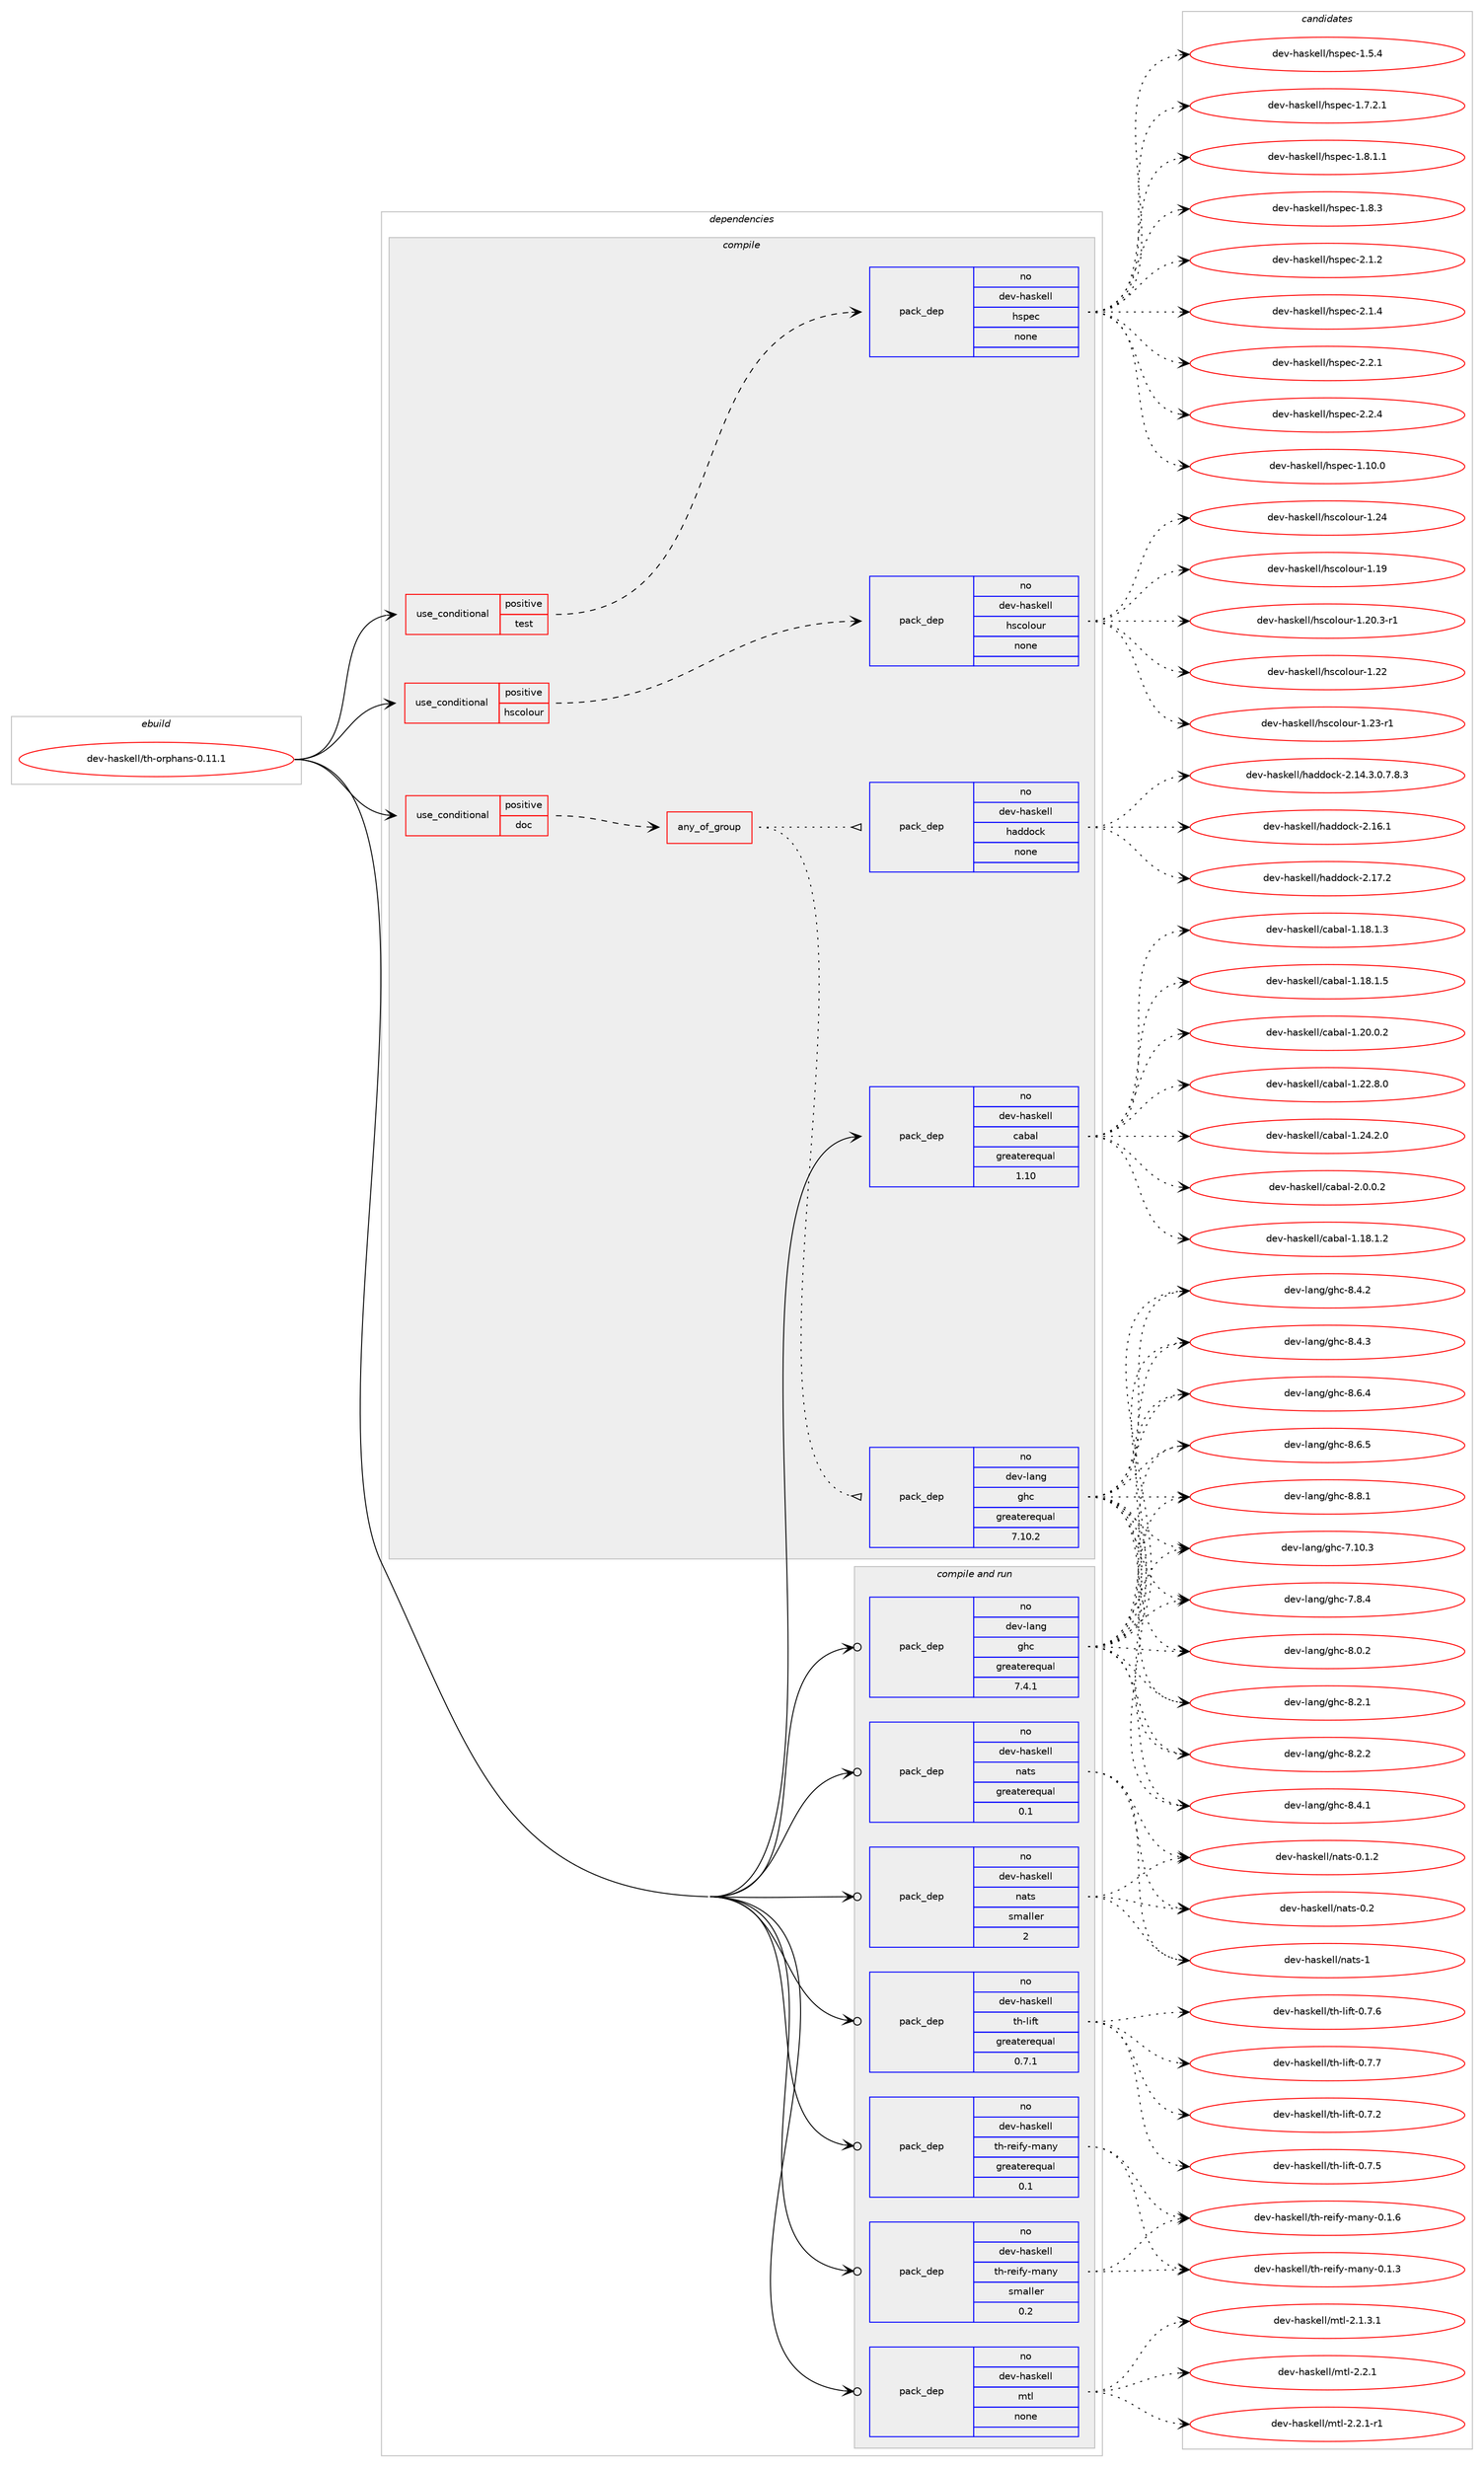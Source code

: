 digraph prolog {

# *************
# Graph options
# *************

newrank=true;
concentrate=true;
compound=true;
graph [rankdir=LR,fontname=Helvetica,fontsize=10,ranksep=1.5];#, ranksep=2.5, nodesep=0.2];
edge  [arrowhead=vee];
node  [fontname=Helvetica,fontsize=10];

# **********
# The ebuild
# **********

subgraph cluster_leftcol {
color=gray;
rank=same;
label=<<i>ebuild</i>>;
id [label="dev-haskell/th-orphans-0.11.1", color=red, width=4, href="../dev-haskell/th-orphans-0.11.1.svg"];
}

# ****************
# The dependencies
# ****************

subgraph cluster_midcol {
color=gray;
label=<<i>dependencies</i>>;
subgraph cluster_compile {
fillcolor="#eeeeee";
style=filled;
label=<<i>compile</i>>;
subgraph cond127913 {
dependency545999 [label=<<TABLE BORDER="0" CELLBORDER="1" CELLSPACING="0" CELLPADDING="4"><TR><TD ROWSPAN="3" CELLPADDING="10">use_conditional</TD></TR><TR><TD>positive</TD></TR><TR><TD>doc</TD></TR></TABLE>>, shape=none, color=red];
subgraph any10610 {
dependency546000 [label=<<TABLE BORDER="0" CELLBORDER="1" CELLSPACING="0" CELLPADDING="4"><TR><TD CELLPADDING="10">any_of_group</TD></TR></TABLE>>, shape=none, color=red];subgraph pack407119 {
dependency546001 [label=<<TABLE BORDER="0" CELLBORDER="1" CELLSPACING="0" CELLPADDING="4" WIDTH="220"><TR><TD ROWSPAN="6" CELLPADDING="30">pack_dep</TD></TR><TR><TD WIDTH="110">no</TD></TR><TR><TD>dev-haskell</TD></TR><TR><TD>haddock</TD></TR><TR><TD>none</TD></TR><TR><TD></TD></TR></TABLE>>, shape=none, color=blue];
}
dependency546000:e -> dependency546001:w [weight=20,style="dotted",arrowhead="oinv"];
subgraph pack407120 {
dependency546002 [label=<<TABLE BORDER="0" CELLBORDER="1" CELLSPACING="0" CELLPADDING="4" WIDTH="220"><TR><TD ROWSPAN="6" CELLPADDING="30">pack_dep</TD></TR><TR><TD WIDTH="110">no</TD></TR><TR><TD>dev-lang</TD></TR><TR><TD>ghc</TD></TR><TR><TD>greaterequal</TD></TR><TR><TD>7.10.2</TD></TR></TABLE>>, shape=none, color=blue];
}
dependency546000:e -> dependency546002:w [weight=20,style="dotted",arrowhead="oinv"];
}
dependency545999:e -> dependency546000:w [weight=20,style="dashed",arrowhead="vee"];
}
id:e -> dependency545999:w [weight=20,style="solid",arrowhead="vee"];
subgraph cond127914 {
dependency546003 [label=<<TABLE BORDER="0" CELLBORDER="1" CELLSPACING="0" CELLPADDING="4"><TR><TD ROWSPAN="3" CELLPADDING="10">use_conditional</TD></TR><TR><TD>positive</TD></TR><TR><TD>hscolour</TD></TR></TABLE>>, shape=none, color=red];
subgraph pack407121 {
dependency546004 [label=<<TABLE BORDER="0" CELLBORDER="1" CELLSPACING="0" CELLPADDING="4" WIDTH="220"><TR><TD ROWSPAN="6" CELLPADDING="30">pack_dep</TD></TR><TR><TD WIDTH="110">no</TD></TR><TR><TD>dev-haskell</TD></TR><TR><TD>hscolour</TD></TR><TR><TD>none</TD></TR><TR><TD></TD></TR></TABLE>>, shape=none, color=blue];
}
dependency546003:e -> dependency546004:w [weight=20,style="dashed",arrowhead="vee"];
}
id:e -> dependency546003:w [weight=20,style="solid",arrowhead="vee"];
subgraph cond127915 {
dependency546005 [label=<<TABLE BORDER="0" CELLBORDER="1" CELLSPACING="0" CELLPADDING="4"><TR><TD ROWSPAN="3" CELLPADDING="10">use_conditional</TD></TR><TR><TD>positive</TD></TR><TR><TD>test</TD></TR></TABLE>>, shape=none, color=red];
subgraph pack407122 {
dependency546006 [label=<<TABLE BORDER="0" CELLBORDER="1" CELLSPACING="0" CELLPADDING="4" WIDTH="220"><TR><TD ROWSPAN="6" CELLPADDING="30">pack_dep</TD></TR><TR><TD WIDTH="110">no</TD></TR><TR><TD>dev-haskell</TD></TR><TR><TD>hspec</TD></TR><TR><TD>none</TD></TR><TR><TD></TD></TR></TABLE>>, shape=none, color=blue];
}
dependency546005:e -> dependency546006:w [weight=20,style="dashed",arrowhead="vee"];
}
id:e -> dependency546005:w [weight=20,style="solid",arrowhead="vee"];
subgraph pack407123 {
dependency546007 [label=<<TABLE BORDER="0" CELLBORDER="1" CELLSPACING="0" CELLPADDING="4" WIDTH="220"><TR><TD ROWSPAN="6" CELLPADDING="30">pack_dep</TD></TR><TR><TD WIDTH="110">no</TD></TR><TR><TD>dev-haskell</TD></TR><TR><TD>cabal</TD></TR><TR><TD>greaterequal</TD></TR><TR><TD>1.10</TD></TR></TABLE>>, shape=none, color=blue];
}
id:e -> dependency546007:w [weight=20,style="solid",arrowhead="vee"];
}
subgraph cluster_compileandrun {
fillcolor="#eeeeee";
style=filled;
label=<<i>compile and run</i>>;
subgraph pack407124 {
dependency546008 [label=<<TABLE BORDER="0" CELLBORDER="1" CELLSPACING="0" CELLPADDING="4" WIDTH="220"><TR><TD ROWSPAN="6" CELLPADDING="30">pack_dep</TD></TR><TR><TD WIDTH="110">no</TD></TR><TR><TD>dev-haskell</TD></TR><TR><TD>mtl</TD></TR><TR><TD>none</TD></TR><TR><TD></TD></TR></TABLE>>, shape=none, color=blue];
}
id:e -> dependency546008:w [weight=20,style="solid",arrowhead="odotvee"];
subgraph pack407125 {
dependency546009 [label=<<TABLE BORDER="0" CELLBORDER="1" CELLSPACING="0" CELLPADDING="4" WIDTH="220"><TR><TD ROWSPAN="6" CELLPADDING="30">pack_dep</TD></TR><TR><TD WIDTH="110">no</TD></TR><TR><TD>dev-haskell</TD></TR><TR><TD>nats</TD></TR><TR><TD>greaterequal</TD></TR><TR><TD>0.1</TD></TR></TABLE>>, shape=none, color=blue];
}
id:e -> dependency546009:w [weight=20,style="solid",arrowhead="odotvee"];
subgraph pack407126 {
dependency546010 [label=<<TABLE BORDER="0" CELLBORDER="1" CELLSPACING="0" CELLPADDING="4" WIDTH="220"><TR><TD ROWSPAN="6" CELLPADDING="30">pack_dep</TD></TR><TR><TD WIDTH="110">no</TD></TR><TR><TD>dev-haskell</TD></TR><TR><TD>nats</TD></TR><TR><TD>smaller</TD></TR><TR><TD>2</TD></TR></TABLE>>, shape=none, color=blue];
}
id:e -> dependency546010:w [weight=20,style="solid",arrowhead="odotvee"];
subgraph pack407127 {
dependency546011 [label=<<TABLE BORDER="0" CELLBORDER="1" CELLSPACING="0" CELLPADDING="4" WIDTH="220"><TR><TD ROWSPAN="6" CELLPADDING="30">pack_dep</TD></TR><TR><TD WIDTH="110">no</TD></TR><TR><TD>dev-haskell</TD></TR><TR><TD>th-lift</TD></TR><TR><TD>greaterequal</TD></TR><TR><TD>0.7.1</TD></TR></TABLE>>, shape=none, color=blue];
}
id:e -> dependency546011:w [weight=20,style="solid",arrowhead="odotvee"];
subgraph pack407128 {
dependency546012 [label=<<TABLE BORDER="0" CELLBORDER="1" CELLSPACING="0" CELLPADDING="4" WIDTH="220"><TR><TD ROWSPAN="6" CELLPADDING="30">pack_dep</TD></TR><TR><TD WIDTH="110">no</TD></TR><TR><TD>dev-haskell</TD></TR><TR><TD>th-reify-many</TD></TR><TR><TD>greaterequal</TD></TR><TR><TD>0.1</TD></TR></TABLE>>, shape=none, color=blue];
}
id:e -> dependency546012:w [weight=20,style="solid",arrowhead="odotvee"];
subgraph pack407129 {
dependency546013 [label=<<TABLE BORDER="0" CELLBORDER="1" CELLSPACING="0" CELLPADDING="4" WIDTH="220"><TR><TD ROWSPAN="6" CELLPADDING="30">pack_dep</TD></TR><TR><TD WIDTH="110">no</TD></TR><TR><TD>dev-haskell</TD></TR><TR><TD>th-reify-many</TD></TR><TR><TD>smaller</TD></TR><TR><TD>0.2</TD></TR></TABLE>>, shape=none, color=blue];
}
id:e -> dependency546013:w [weight=20,style="solid",arrowhead="odotvee"];
subgraph pack407130 {
dependency546014 [label=<<TABLE BORDER="0" CELLBORDER="1" CELLSPACING="0" CELLPADDING="4" WIDTH="220"><TR><TD ROWSPAN="6" CELLPADDING="30">pack_dep</TD></TR><TR><TD WIDTH="110">no</TD></TR><TR><TD>dev-lang</TD></TR><TR><TD>ghc</TD></TR><TR><TD>greaterequal</TD></TR><TR><TD>7.4.1</TD></TR></TABLE>>, shape=none, color=blue];
}
id:e -> dependency546014:w [weight=20,style="solid",arrowhead="odotvee"];
}
subgraph cluster_run {
fillcolor="#eeeeee";
style=filled;
label=<<i>run</i>>;
}
}

# **************
# The candidates
# **************

subgraph cluster_choices {
rank=same;
color=gray;
label=<<i>candidates</i>>;

subgraph choice407119 {
color=black;
nodesep=1;
choice1001011184510497115107101108108471049710010011199107455046495246514648465546564651 [label="dev-haskell/haddock-2.14.3.0.7.8.3", color=red, width=4,href="../dev-haskell/haddock-2.14.3.0.7.8.3.svg"];
choice100101118451049711510710110810847104971001001119910745504649544649 [label="dev-haskell/haddock-2.16.1", color=red, width=4,href="../dev-haskell/haddock-2.16.1.svg"];
choice100101118451049711510710110810847104971001001119910745504649554650 [label="dev-haskell/haddock-2.17.2", color=red, width=4,href="../dev-haskell/haddock-2.17.2.svg"];
dependency546001:e -> choice1001011184510497115107101108108471049710010011199107455046495246514648465546564651:w [style=dotted,weight="100"];
dependency546001:e -> choice100101118451049711510710110810847104971001001119910745504649544649:w [style=dotted,weight="100"];
dependency546001:e -> choice100101118451049711510710110810847104971001001119910745504649554650:w [style=dotted,weight="100"];
}
subgraph choice407120 {
color=black;
nodesep=1;
choice1001011184510897110103471031049945554649484651 [label="dev-lang/ghc-7.10.3", color=red, width=4,href="../dev-lang/ghc-7.10.3.svg"];
choice10010111845108971101034710310499455546564652 [label="dev-lang/ghc-7.8.4", color=red, width=4,href="../dev-lang/ghc-7.8.4.svg"];
choice10010111845108971101034710310499455646484650 [label="dev-lang/ghc-8.0.2", color=red, width=4,href="../dev-lang/ghc-8.0.2.svg"];
choice10010111845108971101034710310499455646504649 [label="dev-lang/ghc-8.2.1", color=red, width=4,href="../dev-lang/ghc-8.2.1.svg"];
choice10010111845108971101034710310499455646504650 [label="dev-lang/ghc-8.2.2", color=red, width=4,href="../dev-lang/ghc-8.2.2.svg"];
choice10010111845108971101034710310499455646524649 [label="dev-lang/ghc-8.4.1", color=red, width=4,href="../dev-lang/ghc-8.4.1.svg"];
choice10010111845108971101034710310499455646524650 [label="dev-lang/ghc-8.4.2", color=red, width=4,href="../dev-lang/ghc-8.4.2.svg"];
choice10010111845108971101034710310499455646524651 [label="dev-lang/ghc-8.4.3", color=red, width=4,href="../dev-lang/ghc-8.4.3.svg"];
choice10010111845108971101034710310499455646544652 [label="dev-lang/ghc-8.6.4", color=red, width=4,href="../dev-lang/ghc-8.6.4.svg"];
choice10010111845108971101034710310499455646544653 [label="dev-lang/ghc-8.6.5", color=red, width=4,href="../dev-lang/ghc-8.6.5.svg"];
choice10010111845108971101034710310499455646564649 [label="dev-lang/ghc-8.8.1", color=red, width=4,href="../dev-lang/ghc-8.8.1.svg"];
dependency546002:e -> choice1001011184510897110103471031049945554649484651:w [style=dotted,weight="100"];
dependency546002:e -> choice10010111845108971101034710310499455546564652:w [style=dotted,weight="100"];
dependency546002:e -> choice10010111845108971101034710310499455646484650:w [style=dotted,weight="100"];
dependency546002:e -> choice10010111845108971101034710310499455646504649:w [style=dotted,weight="100"];
dependency546002:e -> choice10010111845108971101034710310499455646504650:w [style=dotted,weight="100"];
dependency546002:e -> choice10010111845108971101034710310499455646524649:w [style=dotted,weight="100"];
dependency546002:e -> choice10010111845108971101034710310499455646524650:w [style=dotted,weight="100"];
dependency546002:e -> choice10010111845108971101034710310499455646524651:w [style=dotted,weight="100"];
dependency546002:e -> choice10010111845108971101034710310499455646544652:w [style=dotted,weight="100"];
dependency546002:e -> choice10010111845108971101034710310499455646544653:w [style=dotted,weight="100"];
dependency546002:e -> choice10010111845108971101034710310499455646564649:w [style=dotted,weight="100"];
}
subgraph choice407121 {
color=black;
nodesep=1;
choice100101118451049711510710110810847104115991111081111171144549464957 [label="dev-haskell/hscolour-1.19", color=red, width=4,href="../dev-haskell/hscolour-1.19.svg"];
choice10010111845104971151071011081084710411599111108111117114454946504846514511449 [label="dev-haskell/hscolour-1.20.3-r1", color=red, width=4,href="../dev-haskell/hscolour-1.20.3-r1.svg"];
choice100101118451049711510710110810847104115991111081111171144549465050 [label="dev-haskell/hscolour-1.22", color=red, width=4,href="../dev-haskell/hscolour-1.22.svg"];
choice1001011184510497115107101108108471041159911110811111711445494650514511449 [label="dev-haskell/hscolour-1.23-r1", color=red, width=4,href="../dev-haskell/hscolour-1.23-r1.svg"];
choice100101118451049711510710110810847104115991111081111171144549465052 [label="dev-haskell/hscolour-1.24", color=red, width=4,href="../dev-haskell/hscolour-1.24.svg"];
dependency546004:e -> choice100101118451049711510710110810847104115991111081111171144549464957:w [style=dotted,weight="100"];
dependency546004:e -> choice10010111845104971151071011081084710411599111108111117114454946504846514511449:w [style=dotted,weight="100"];
dependency546004:e -> choice100101118451049711510710110810847104115991111081111171144549465050:w [style=dotted,weight="100"];
dependency546004:e -> choice1001011184510497115107101108108471041159911110811111711445494650514511449:w [style=dotted,weight="100"];
dependency546004:e -> choice100101118451049711510710110810847104115991111081111171144549465052:w [style=dotted,weight="100"];
}
subgraph choice407122 {
color=black;
nodesep=1;
choice1001011184510497115107101108108471041151121019945494649484648 [label="dev-haskell/hspec-1.10.0", color=red, width=4,href="../dev-haskell/hspec-1.10.0.svg"];
choice10010111845104971151071011081084710411511210199454946534652 [label="dev-haskell/hspec-1.5.4", color=red, width=4,href="../dev-haskell/hspec-1.5.4.svg"];
choice100101118451049711510710110810847104115112101994549465546504649 [label="dev-haskell/hspec-1.7.2.1", color=red, width=4,href="../dev-haskell/hspec-1.7.2.1.svg"];
choice100101118451049711510710110810847104115112101994549465646494649 [label="dev-haskell/hspec-1.8.1.1", color=red, width=4,href="../dev-haskell/hspec-1.8.1.1.svg"];
choice10010111845104971151071011081084710411511210199454946564651 [label="dev-haskell/hspec-1.8.3", color=red, width=4,href="../dev-haskell/hspec-1.8.3.svg"];
choice10010111845104971151071011081084710411511210199455046494650 [label="dev-haskell/hspec-2.1.2", color=red, width=4,href="../dev-haskell/hspec-2.1.2.svg"];
choice10010111845104971151071011081084710411511210199455046494652 [label="dev-haskell/hspec-2.1.4", color=red, width=4,href="../dev-haskell/hspec-2.1.4.svg"];
choice10010111845104971151071011081084710411511210199455046504649 [label="dev-haskell/hspec-2.2.1", color=red, width=4,href="../dev-haskell/hspec-2.2.1.svg"];
choice10010111845104971151071011081084710411511210199455046504652 [label="dev-haskell/hspec-2.2.4", color=red, width=4,href="../dev-haskell/hspec-2.2.4.svg"];
dependency546006:e -> choice1001011184510497115107101108108471041151121019945494649484648:w [style=dotted,weight="100"];
dependency546006:e -> choice10010111845104971151071011081084710411511210199454946534652:w [style=dotted,weight="100"];
dependency546006:e -> choice100101118451049711510710110810847104115112101994549465546504649:w [style=dotted,weight="100"];
dependency546006:e -> choice100101118451049711510710110810847104115112101994549465646494649:w [style=dotted,weight="100"];
dependency546006:e -> choice10010111845104971151071011081084710411511210199454946564651:w [style=dotted,weight="100"];
dependency546006:e -> choice10010111845104971151071011081084710411511210199455046494650:w [style=dotted,weight="100"];
dependency546006:e -> choice10010111845104971151071011081084710411511210199455046494652:w [style=dotted,weight="100"];
dependency546006:e -> choice10010111845104971151071011081084710411511210199455046504649:w [style=dotted,weight="100"];
dependency546006:e -> choice10010111845104971151071011081084710411511210199455046504652:w [style=dotted,weight="100"];
}
subgraph choice407123 {
color=black;
nodesep=1;
choice10010111845104971151071011081084799979897108454946495646494650 [label="dev-haskell/cabal-1.18.1.2", color=red, width=4,href="../dev-haskell/cabal-1.18.1.2.svg"];
choice10010111845104971151071011081084799979897108454946495646494651 [label="dev-haskell/cabal-1.18.1.3", color=red, width=4,href="../dev-haskell/cabal-1.18.1.3.svg"];
choice10010111845104971151071011081084799979897108454946495646494653 [label="dev-haskell/cabal-1.18.1.5", color=red, width=4,href="../dev-haskell/cabal-1.18.1.5.svg"];
choice10010111845104971151071011081084799979897108454946504846484650 [label="dev-haskell/cabal-1.20.0.2", color=red, width=4,href="../dev-haskell/cabal-1.20.0.2.svg"];
choice10010111845104971151071011081084799979897108454946505046564648 [label="dev-haskell/cabal-1.22.8.0", color=red, width=4,href="../dev-haskell/cabal-1.22.8.0.svg"];
choice10010111845104971151071011081084799979897108454946505246504648 [label="dev-haskell/cabal-1.24.2.0", color=red, width=4,href="../dev-haskell/cabal-1.24.2.0.svg"];
choice100101118451049711510710110810847999798971084550464846484650 [label="dev-haskell/cabal-2.0.0.2", color=red, width=4,href="../dev-haskell/cabal-2.0.0.2.svg"];
dependency546007:e -> choice10010111845104971151071011081084799979897108454946495646494650:w [style=dotted,weight="100"];
dependency546007:e -> choice10010111845104971151071011081084799979897108454946495646494651:w [style=dotted,weight="100"];
dependency546007:e -> choice10010111845104971151071011081084799979897108454946495646494653:w [style=dotted,weight="100"];
dependency546007:e -> choice10010111845104971151071011081084799979897108454946504846484650:w [style=dotted,weight="100"];
dependency546007:e -> choice10010111845104971151071011081084799979897108454946505046564648:w [style=dotted,weight="100"];
dependency546007:e -> choice10010111845104971151071011081084799979897108454946505246504648:w [style=dotted,weight="100"];
dependency546007:e -> choice100101118451049711510710110810847999798971084550464846484650:w [style=dotted,weight="100"];
}
subgraph choice407124 {
color=black;
nodesep=1;
choice1001011184510497115107101108108471091161084550464946514649 [label="dev-haskell/mtl-2.1.3.1", color=red, width=4,href="../dev-haskell/mtl-2.1.3.1.svg"];
choice100101118451049711510710110810847109116108455046504649 [label="dev-haskell/mtl-2.2.1", color=red, width=4,href="../dev-haskell/mtl-2.2.1.svg"];
choice1001011184510497115107101108108471091161084550465046494511449 [label="dev-haskell/mtl-2.2.1-r1", color=red, width=4,href="../dev-haskell/mtl-2.2.1-r1.svg"];
dependency546008:e -> choice1001011184510497115107101108108471091161084550464946514649:w [style=dotted,weight="100"];
dependency546008:e -> choice100101118451049711510710110810847109116108455046504649:w [style=dotted,weight="100"];
dependency546008:e -> choice1001011184510497115107101108108471091161084550465046494511449:w [style=dotted,weight="100"];
}
subgraph choice407125 {
color=black;
nodesep=1;
choice10010111845104971151071011081084711097116115454846494650 [label="dev-haskell/nats-0.1.2", color=red, width=4,href="../dev-haskell/nats-0.1.2.svg"];
choice1001011184510497115107101108108471109711611545484650 [label="dev-haskell/nats-0.2", color=red, width=4,href="../dev-haskell/nats-0.2.svg"];
choice100101118451049711510710110810847110971161154549 [label="dev-haskell/nats-1", color=red, width=4,href="../dev-haskell/nats-1.svg"];
dependency546009:e -> choice10010111845104971151071011081084711097116115454846494650:w [style=dotted,weight="100"];
dependency546009:e -> choice1001011184510497115107101108108471109711611545484650:w [style=dotted,weight="100"];
dependency546009:e -> choice100101118451049711510710110810847110971161154549:w [style=dotted,weight="100"];
}
subgraph choice407126 {
color=black;
nodesep=1;
choice10010111845104971151071011081084711097116115454846494650 [label="dev-haskell/nats-0.1.2", color=red, width=4,href="../dev-haskell/nats-0.1.2.svg"];
choice1001011184510497115107101108108471109711611545484650 [label="dev-haskell/nats-0.2", color=red, width=4,href="../dev-haskell/nats-0.2.svg"];
choice100101118451049711510710110810847110971161154549 [label="dev-haskell/nats-1", color=red, width=4,href="../dev-haskell/nats-1.svg"];
dependency546010:e -> choice10010111845104971151071011081084711097116115454846494650:w [style=dotted,weight="100"];
dependency546010:e -> choice1001011184510497115107101108108471109711611545484650:w [style=dotted,weight="100"];
dependency546010:e -> choice100101118451049711510710110810847110971161154549:w [style=dotted,weight="100"];
}
subgraph choice407127 {
color=black;
nodesep=1;
choice10010111845104971151071011081084711610445108105102116454846554650 [label="dev-haskell/th-lift-0.7.2", color=red, width=4,href="../dev-haskell/th-lift-0.7.2.svg"];
choice10010111845104971151071011081084711610445108105102116454846554653 [label="dev-haskell/th-lift-0.7.5", color=red, width=4,href="../dev-haskell/th-lift-0.7.5.svg"];
choice10010111845104971151071011081084711610445108105102116454846554654 [label="dev-haskell/th-lift-0.7.6", color=red, width=4,href="../dev-haskell/th-lift-0.7.6.svg"];
choice10010111845104971151071011081084711610445108105102116454846554655 [label="dev-haskell/th-lift-0.7.7", color=red, width=4,href="../dev-haskell/th-lift-0.7.7.svg"];
dependency546011:e -> choice10010111845104971151071011081084711610445108105102116454846554650:w [style=dotted,weight="100"];
dependency546011:e -> choice10010111845104971151071011081084711610445108105102116454846554653:w [style=dotted,weight="100"];
dependency546011:e -> choice10010111845104971151071011081084711610445108105102116454846554654:w [style=dotted,weight="100"];
dependency546011:e -> choice10010111845104971151071011081084711610445108105102116454846554655:w [style=dotted,weight="100"];
}
subgraph choice407128 {
color=black;
nodesep=1;
choice100101118451049711510710110810847116104451141011051021214510997110121454846494651 [label="dev-haskell/th-reify-many-0.1.3", color=red, width=4,href="../dev-haskell/th-reify-many-0.1.3.svg"];
choice100101118451049711510710110810847116104451141011051021214510997110121454846494654 [label="dev-haskell/th-reify-many-0.1.6", color=red, width=4,href="../dev-haskell/th-reify-many-0.1.6.svg"];
dependency546012:e -> choice100101118451049711510710110810847116104451141011051021214510997110121454846494651:w [style=dotted,weight="100"];
dependency546012:e -> choice100101118451049711510710110810847116104451141011051021214510997110121454846494654:w [style=dotted,weight="100"];
}
subgraph choice407129 {
color=black;
nodesep=1;
choice100101118451049711510710110810847116104451141011051021214510997110121454846494651 [label="dev-haskell/th-reify-many-0.1.3", color=red, width=4,href="../dev-haskell/th-reify-many-0.1.3.svg"];
choice100101118451049711510710110810847116104451141011051021214510997110121454846494654 [label="dev-haskell/th-reify-many-0.1.6", color=red, width=4,href="../dev-haskell/th-reify-many-0.1.6.svg"];
dependency546013:e -> choice100101118451049711510710110810847116104451141011051021214510997110121454846494651:w [style=dotted,weight="100"];
dependency546013:e -> choice100101118451049711510710110810847116104451141011051021214510997110121454846494654:w [style=dotted,weight="100"];
}
subgraph choice407130 {
color=black;
nodesep=1;
choice1001011184510897110103471031049945554649484651 [label="dev-lang/ghc-7.10.3", color=red, width=4,href="../dev-lang/ghc-7.10.3.svg"];
choice10010111845108971101034710310499455546564652 [label="dev-lang/ghc-7.8.4", color=red, width=4,href="../dev-lang/ghc-7.8.4.svg"];
choice10010111845108971101034710310499455646484650 [label="dev-lang/ghc-8.0.2", color=red, width=4,href="../dev-lang/ghc-8.0.2.svg"];
choice10010111845108971101034710310499455646504649 [label="dev-lang/ghc-8.2.1", color=red, width=4,href="../dev-lang/ghc-8.2.1.svg"];
choice10010111845108971101034710310499455646504650 [label="dev-lang/ghc-8.2.2", color=red, width=4,href="../dev-lang/ghc-8.2.2.svg"];
choice10010111845108971101034710310499455646524649 [label="dev-lang/ghc-8.4.1", color=red, width=4,href="../dev-lang/ghc-8.4.1.svg"];
choice10010111845108971101034710310499455646524650 [label="dev-lang/ghc-8.4.2", color=red, width=4,href="../dev-lang/ghc-8.4.2.svg"];
choice10010111845108971101034710310499455646524651 [label="dev-lang/ghc-8.4.3", color=red, width=4,href="../dev-lang/ghc-8.4.3.svg"];
choice10010111845108971101034710310499455646544652 [label="dev-lang/ghc-8.6.4", color=red, width=4,href="../dev-lang/ghc-8.6.4.svg"];
choice10010111845108971101034710310499455646544653 [label="dev-lang/ghc-8.6.5", color=red, width=4,href="../dev-lang/ghc-8.6.5.svg"];
choice10010111845108971101034710310499455646564649 [label="dev-lang/ghc-8.8.1", color=red, width=4,href="../dev-lang/ghc-8.8.1.svg"];
dependency546014:e -> choice1001011184510897110103471031049945554649484651:w [style=dotted,weight="100"];
dependency546014:e -> choice10010111845108971101034710310499455546564652:w [style=dotted,weight="100"];
dependency546014:e -> choice10010111845108971101034710310499455646484650:w [style=dotted,weight="100"];
dependency546014:e -> choice10010111845108971101034710310499455646504649:w [style=dotted,weight="100"];
dependency546014:e -> choice10010111845108971101034710310499455646504650:w [style=dotted,weight="100"];
dependency546014:e -> choice10010111845108971101034710310499455646524649:w [style=dotted,weight="100"];
dependency546014:e -> choice10010111845108971101034710310499455646524650:w [style=dotted,weight="100"];
dependency546014:e -> choice10010111845108971101034710310499455646524651:w [style=dotted,weight="100"];
dependency546014:e -> choice10010111845108971101034710310499455646544652:w [style=dotted,weight="100"];
dependency546014:e -> choice10010111845108971101034710310499455646544653:w [style=dotted,weight="100"];
dependency546014:e -> choice10010111845108971101034710310499455646564649:w [style=dotted,weight="100"];
}
}

}
